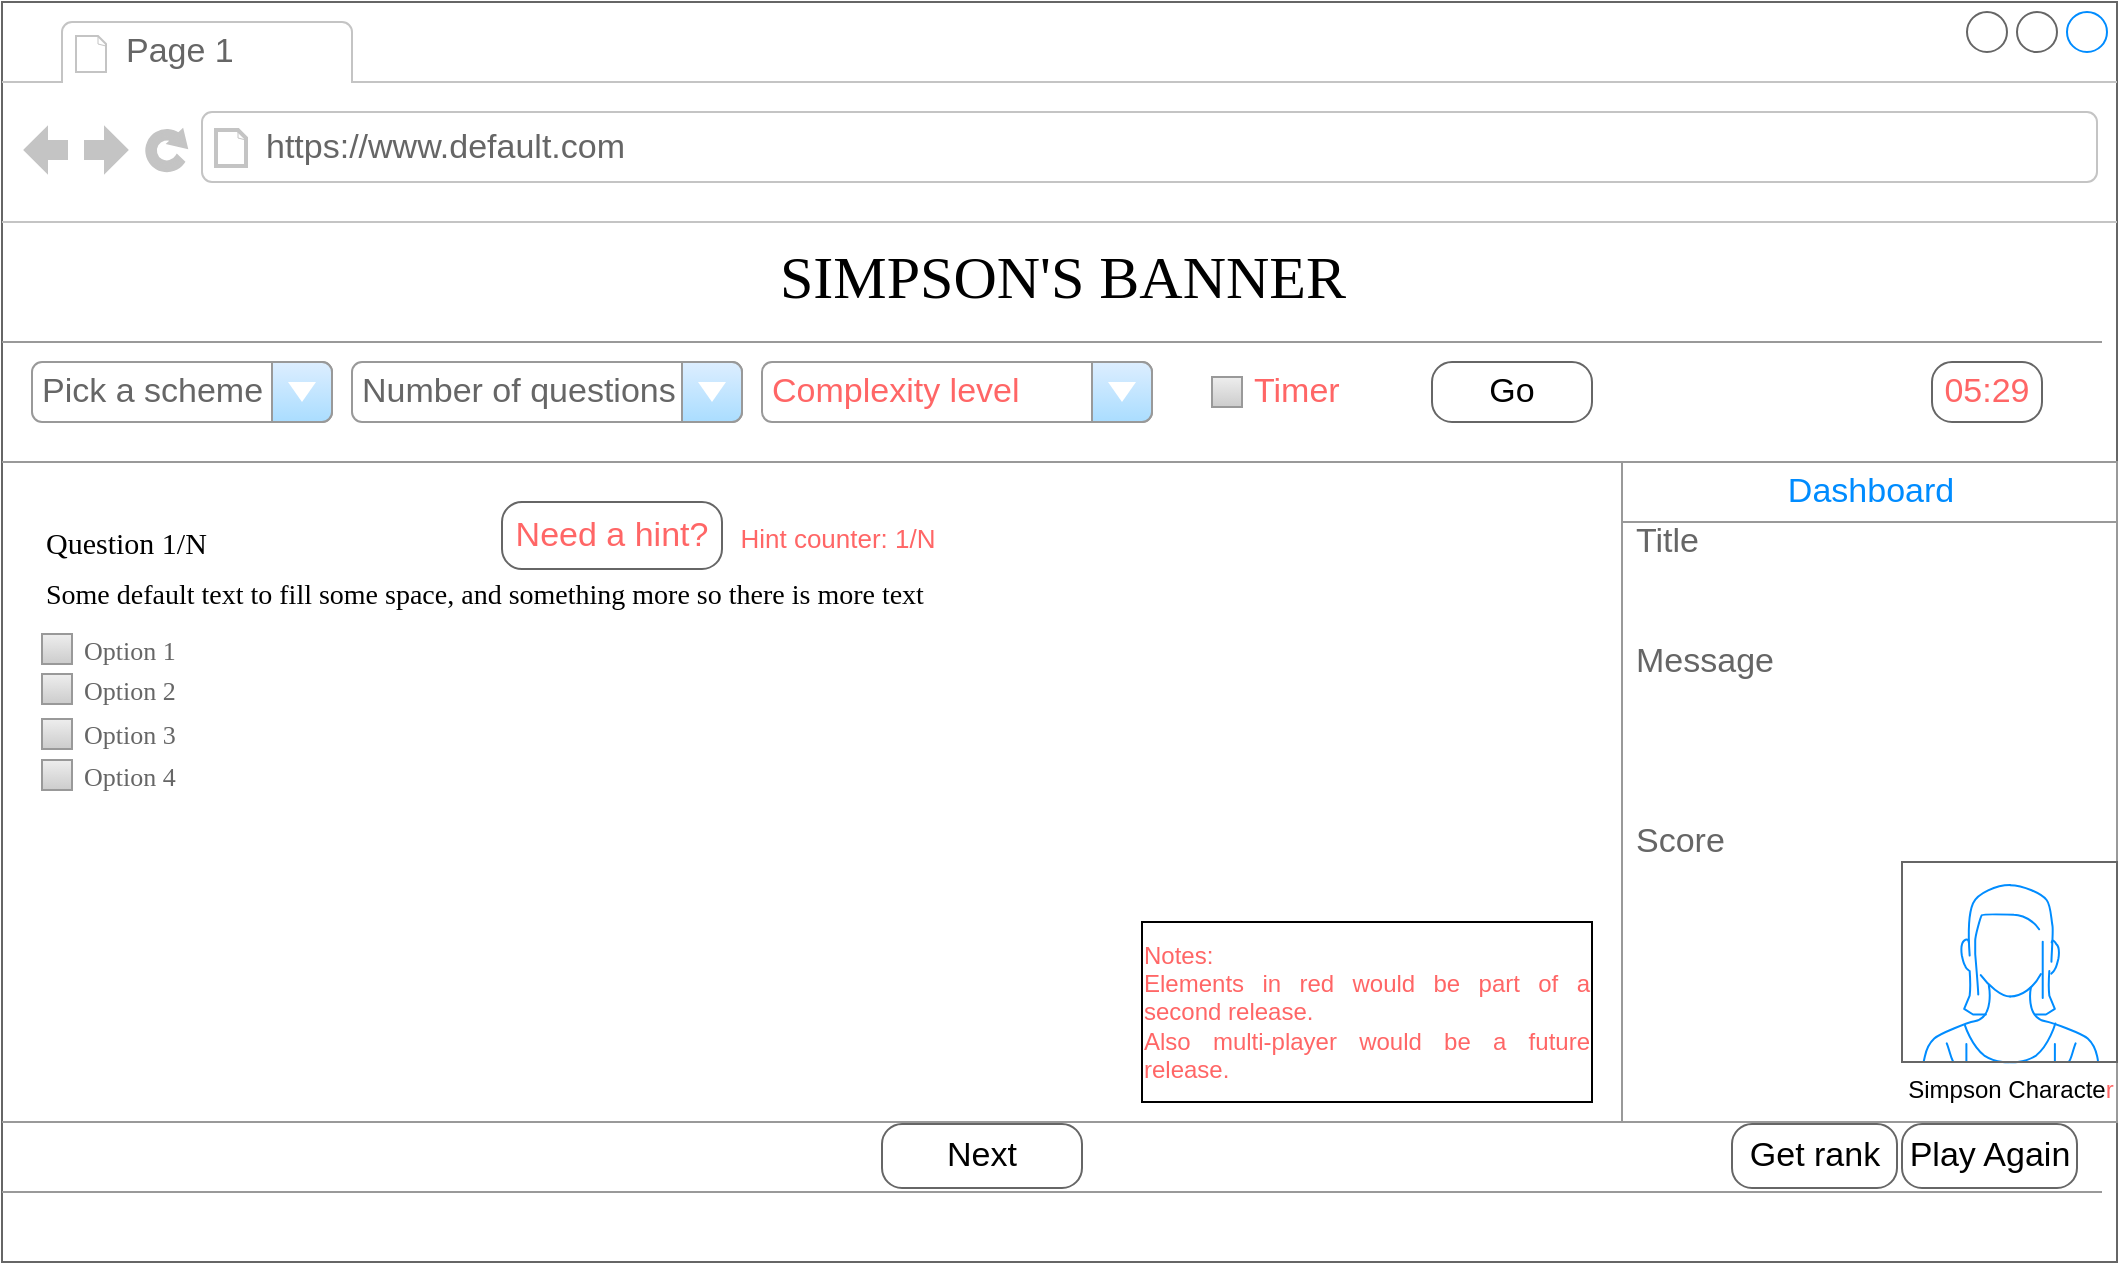 <mxfile version="13.4.2" type="device"><diagram name="Page-1" id="2cc2dc42-3aac-f2a9-1cec-7a8b7cbee084"><mxGraphModel dx="1564" dy="770" grid="1" gridSize="10" guides="1" tooltips="1" connect="1" arrows="1" fold="1" page="1" pageScale="1" pageWidth="1100" pageHeight="850" background="#ffffff" math="0" shadow="0"><root><mxCell id="0"/><mxCell id="1" parent="0"/><mxCell id="7026571954dc6520-1" value="" style="strokeWidth=1;shadow=0;dashed=0;align=center;html=1;shape=mxgraph.mockup.containers.browserWindow;rSize=0;strokeColor=#666666;mainText=,;recursiveResize=0;rounded=0;labelBackgroundColor=none;fontFamily=Verdana;fontSize=12;fontColor=#FF6666;" parent="1" vertex="1"><mxGeometry x="25" y="50" width="1057.5" height="630" as="geometry"/></mxCell><mxCell id="7026571954dc6520-2" value="Page 1" style="strokeWidth=1;shadow=0;dashed=0;align=center;html=1;shape=mxgraph.mockup.containers.anchor;fontSize=17;fontColor=#666666;align=left;" parent="7026571954dc6520-1" vertex="1"><mxGeometry x="60" y="12" width="110" height="26" as="geometry"/></mxCell><mxCell id="7026571954dc6520-3" value="https://www.default.com" style="strokeWidth=1;shadow=0;dashed=0;align=center;html=1;shape=mxgraph.mockup.containers.anchor;rSize=0;fontSize=17;fontColor=#666666;align=left;" parent="7026571954dc6520-1" vertex="1"><mxGeometry x="130" y="60" width="250" height="26" as="geometry"/></mxCell><mxCell id="7026571954dc6520-4" value="SIMPSON'S BANNER" style="text;html=1;points=[];align=left;verticalAlign=top;spacingTop=-4;fontSize=30;fontFamily=Verdana" parent="7026571954dc6520-1" vertex="1"><mxGeometry x="387" y="117" width="313" height="48" as="geometry"/></mxCell><mxCell id="7026571954dc6520-11" value="Some default text to fill some space, and&amp;nbsp;&lt;span style=&quot;font-size: 14px;&quot;&gt;something more so there is more text&lt;/span&gt;" style="text;html=1;points=[];align=left;verticalAlign=top;spacingTop=-4;fontSize=14;fontFamily=Verdana;whiteSpace=wrap;" parent="7026571954dc6520-1" vertex="1"><mxGeometry x="20" y="286" width="1010" height="40" as="geometry"/></mxCell><mxCell id="7026571954dc6520-15" value="" style="verticalLabelPosition=bottom;shadow=0;dashed=0;align=center;html=1;verticalAlign=top;strokeWidth=1;shape=mxgraph.mockup.markup.line;strokeColor=#999999;rounded=0;labelBackgroundColor=none;fillColor=#ffffff;fontFamily=Verdana;fontSize=12;fontColor=#000000;" parent="7026571954dc6520-1" vertex="1"><mxGeometry y="160" width="1050" height="20" as="geometry"/></mxCell><mxCell id="7026571954dc6520-16" value="Question 1/N" style="text;html=1;points=[];align=left;verticalAlign=top;spacingTop=-4;fontSize=15;fontFamily=Verdana" parent="7026571954dc6520-1" vertex="1"><mxGeometry x="20" y="259" width="110" height="30" as="geometry"/></mxCell><mxCell id="7026571954dc6520-21" value="" style="verticalLabelPosition=bottom;shadow=0;dashed=0;align=center;html=1;verticalAlign=top;strokeWidth=1;shape=mxgraph.mockup.markup.line;strokeColor=#999999;rounded=0;labelBackgroundColor=none;fillColor=#ffffff;fontFamily=Verdana;fontSize=12;fontColor=#000000;" parent="7026571954dc6520-1" vertex="1"><mxGeometry y="585" width="1050" height="20" as="geometry"/></mxCell><mxCell id="zIs482PQsQxGlkKg1TCB-1" value="Pick a scheme" style="strokeWidth=1;shadow=0;dashed=0;align=center;html=1;shape=mxgraph.mockup.forms.comboBox;strokeColor=#999999;fillColor=#ddeeff;align=left;fillColor2=#aaddff;mainText=;fontColor=#666666;fontSize=17;spacingLeft=3;" parent="7026571954dc6520-1" vertex="1"><mxGeometry x="15" y="180" width="150" height="30" as="geometry"/></mxCell><mxCell id="zIs482PQsQxGlkKg1TCB-2" value="Number of questions" style="strokeWidth=1;shadow=0;dashed=0;align=center;html=1;shape=mxgraph.mockup.forms.comboBox;strokeColor=#999999;fillColor=#ddeeff;align=left;fillColor2=#aaddff;mainText=;fontColor=#666666;fontSize=17;spacingLeft=3;" parent="7026571954dc6520-1" vertex="1"><mxGeometry x="175" y="180" width="195" height="30" as="geometry"/></mxCell><mxCell id="zIs482PQsQxGlkKg1TCB-4" value="Timer" style="strokeWidth=1;shadow=0;dashed=0;align=center;html=1;shape=mxgraph.mockup.forms.rrect;rSize=0;fillColor=#eeeeee;strokeColor=#999999;gradientColor=#cccccc;align=left;spacingLeft=4;fontSize=17;labelPosition=right;fontColor=#FF6666;" parent="7026571954dc6520-1" vertex="1"><mxGeometry x="605" y="187.5" width="15" height="15" as="geometry"/></mxCell><mxCell id="zIs482PQsQxGlkKg1TCB-7" value="Go" style="strokeWidth=1;shadow=0;dashed=0;align=center;html=1;shape=mxgraph.mockup.buttons.button;strokeColor=#666666;mainText=;buttonStyle=round;fontSize=17;fontStyle=0;fillColor=none;whiteSpace=wrap;rounded=0;labelBackgroundColor=none;" parent="7026571954dc6520-1" vertex="1"><mxGeometry x="715" y="180" width="80" height="30" as="geometry"/></mxCell><mxCell id="zIs482PQsQxGlkKg1TCB-9" value="05:29" style="strokeWidth=1;shadow=0;dashed=0;align=center;html=1;shape=mxgraph.mockup.buttons.button;strokeColor=#666666;mainText=;buttonStyle=round;fontSize=17;fontStyle=0;fillColor=none;whiteSpace=wrap;rounded=0;labelBackgroundColor=none;fontColor=#FF6666;" parent="7026571954dc6520-1" vertex="1"><mxGeometry x="965" y="180" width="55" height="30" as="geometry"/></mxCell><mxCell id="zIs482PQsQxGlkKg1TCB-10" value="" style="verticalLabelPosition=bottom;shadow=0;dashed=0;align=center;html=1;verticalAlign=top;strokeWidth=1;shape=mxgraph.mockup.markup.line;strokeColor=#999999;rounded=0;labelBackgroundColor=none;fillColor=#ffffff;fontFamily=Verdana;fontSize=12;fontColor=#000000;" parent="7026571954dc6520-1" vertex="1"><mxGeometry y="220" width="1050" height="20" as="geometry"/></mxCell><mxCell id="zIs482PQsQxGlkKg1TCB-28" value="Option 1" style="strokeWidth=1;shadow=0;dashed=0;align=center;html=1;shape=mxgraph.mockup.forms.rrect;rSize=0;fillColor=#eeeeee;strokeColor=#999999;gradientColor=#cccccc;align=left;spacingLeft=4;fontSize=13;fontColor=#666666;labelPosition=right;fontFamily=Verdana;" parent="7026571954dc6520-1" vertex="1"><mxGeometry x="20" y="316" width="15" height="15" as="geometry"/></mxCell><mxCell id="zIs482PQsQxGlkKg1TCB-33" value="Option 2" style="strokeWidth=1;shadow=0;dashed=0;align=center;html=1;shape=mxgraph.mockup.forms.rrect;rSize=0;fillColor=#eeeeee;strokeColor=#999999;gradientColor=#cccccc;align=left;spacingLeft=4;fontSize=13;fontColor=#666666;labelPosition=right;fontFamily=Verdana;" parent="7026571954dc6520-1" vertex="1"><mxGeometry x="20" y="336" width="15" height="15" as="geometry"/></mxCell><mxCell id="zIs482PQsQxGlkKg1TCB-34" value="Option 3" style="strokeWidth=1;shadow=0;dashed=0;align=center;html=1;shape=mxgraph.mockup.forms.rrect;rSize=0;fillColor=#eeeeee;strokeColor=#999999;gradientColor=#cccccc;align=left;spacingLeft=4;fontSize=13;fontColor=#666666;labelPosition=right;fontFamily=Verdana;" parent="7026571954dc6520-1" vertex="1"><mxGeometry x="20" y="358.5" width="15" height="15" as="geometry"/></mxCell><mxCell id="zIs482PQsQxGlkKg1TCB-36" value="Option 4" style="strokeWidth=1;shadow=0;dashed=0;align=center;html=1;shape=mxgraph.mockup.forms.rrect;rSize=0;fillColor=#eeeeee;strokeColor=#999999;gradientColor=#cccccc;align=left;spacingLeft=4;fontSize=13;fontColor=#666666;labelPosition=right;fontFamily=Verdana;" parent="7026571954dc6520-1" vertex="1"><mxGeometry x="20" y="379" width="15" height="15" as="geometry"/></mxCell><mxCell id="zIs482PQsQxGlkKg1TCB-37" value="Need a hint?" style="strokeWidth=1;shadow=0;dashed=0;align=center;html=1;shape=mxgraph.mockup.buttons.button;strokeColor=#666666;mainText=;buttonStyle=round;fontSize=17;fontStyle=0;fillColor=none;whiteSpace=wrap;rounded=0;labelBackgroundColor=none;fontColor=#FF6666;" parent="7026571954dc6520-1" vertex="1"><mxGeometry x="250" y="250" width="110" height="33.5" as="geometry"/></mxCell><mxCell id="TktjblVwOJm42rVXg28R-1" value="Hint counter: 1/N" style="rounded=0;whiteSpace=wrap;html=1;fontSize=13;strokeColor=none;fontColor=#FF6666;" parent="7026571954dc6520-1" vertex="1"><mxGeometry x="366" y="257" width="104" height="21" as="geometry"/></mxCell><mxCell id="TktjblVwOJm42rVXg28R-8" value="" style="verticalLabelPosition=bottom;shadow=0;dashed=0;align=center;html=1;verticalAlign=top;strokeWidth=1;shape=mxgraph.mockup.markup.line;strokeColor=#999999;rounded=0;labelBackgroundColor=none;fillColor=#ffffff;fontFamily=Verdana;fontSize=12;fontColor=#000000;" parent="7026571954dc6520-1" vertex="1"><mxGeometry y="550" width="1050" height="20" as="geometry"/></mxCell><mxCell id="TktjblVwOJm42rVXg28R-9" value="Next" style="strokeWidth=1;shadow=0;dashed=0;align=center;html=1;shape=mxgraph.mockup.buttons.button;strokeColor=#666666;mainText=;buttonStyle=round;fontSize=17;fontStyle=0;fillColor=none;whiteSpace=wrap;rounded=0;labelBackgroundColor=none;" parent="7026571954dc6520-1" vertex="1"><mxGeometry x="440" y="561" width="100" height="32" as="geometry"/></mxCell><mxCell id="TktjblVwOJm42rVXg28R-10" value="Get rank" style="strokeWidth=1;shadow=0;dashed=0;align=center;html=1;shape=mxgraph.mockup.buttons.button;strokeColor=#666666;mainText=;buttonStyle=round;fontSize=17;fontStyle=0;fillColor=none;whiteSpace=wrap;rounded=0;labelBackgroundColor=none;" parent="7026571954dc6520-1" vertex="1"><mxGeometry x="865" y="561" width="82.5" height="32" as="geometry"/></mxCell><mxCell id="TktjblVwOJm42rVXg28R-11" value="Play Again" style="strokeWidth=1;shadow=0;dashed=0;align=center;html=1;shape=mxgraph.mockup.buttons.button;strokeColor=#666666;mainText=;buttonStyle=round;fontSize=17;fontStyle=0;fillColor=none;whiteSpace=wrap;rounded=0;labelBackgroundColor=none;" parent="7026571954dc6520-1" vertex="1"><mxGeometry x="950" y="561" width="87.5" height="32" as="geometry"/></mxCell><mxCell id="TktjblVwOJm42rVXg28R-15" value="" style="strokeWidth=1;shadow=0;dashed=0;align=center;html=1;shape=mxgraph.mockup.forms.rrect;rSize=0;strokeColor=#999999;fillColor=#ffffff;fontSize=14;" parent="7026571954dc6520-1" vertex="1"><mxGeometry x="810" y="230" width="247.5" height="330" as="geometry"/></mxCell><mxCell id="TktjblVwOJm42rVXg28R-16" value="Dashboard" style="strokeWidth=1;shadow=0;dashed=0;align=center;html=1;shape=mxgraph.mockup.forms.rrect;rSize=0;strokeColor=#999999;fontColor=#008cff;fontSize=17;fillColor=#ffffff;resizeWidth=1;" parent="TktjblVwOJm42rVXg28R-15" vertex="1"><mxGeometry width="247.5" height="30" relative="1" as="geometry"/></mxCell><mxCell id="TktjblVwOJm42rVXg28R-17" value="Title" style="strokeWidth=1;shadow=0;dashed=0;align=center;html=1;shape=mxgraph.mockup.forms.anchor;fontSize=17;fontColor=#666666;align=left;spacingLeft=5;resizeWidth=1;labelPosition=center;verticalLabelPosition=middle;verticalAlign=middle;" parent="TktjblVwOJm42rVXg28R-15" vertex="1"><mxGeometry width="240" height="20" relative="1" as="geometry"><mxPoint y="30" as="offset"/></mxGeometry></mxCell><mxCell id="TktjblVwOJm42rVXg28R-18" value="Message" style="strokeWidth=1;shadow=0;dashed=0;align=center;html=1;shape=mxgraph.mockup.forms.anchor;fontSize=17;fontColor=#666666;align=left;spacingLeft=5;resizeWidth=1;" parent="TktjblVwOJm42rVXg28R-15" vertex="1"><mxGeometry width="247.5" height="20" relative="1" as="geometry"><mxPoint y="90" as="offset"/></mxGeometry></mxCell><mxCell id="TktjblVwOJm42rVXg28R-20" value="" style="strokeWidth=1;shadow=0;dashed=0;align=center;html=1;shape=mxgraph.mockup.forms.anchor;fontSize=17;fontColor=#666666;align=left;spacingLeft=5;resizeWidth=1;" parent="TktjblVwOJm42rVXg28R-15" vertex="1"><mxGeometry width="247.5" height="20" relative="1" as="geometry"><mxPoint y="90" as="offset"/></mxGeometry></mxCell><mxCell id="dhin0iooSPraWQfJXtH7-1" value="Score" style="strokeWidth=1;shadow=0;dashed=0;align=center;html=1;shape=mxgraph.mockup.forms.anchor;fontSize=17;fontColor=#666666;align=left;spacingLeft=5;resizeWidth=1;" vertex="1" parent="TktjblVwOJm42rVXg28R-15"><mxGeometry y="180" width="247.5" height="20" as="geometry"/></mxCell><mxCell id="dhin0iooSPraWQfJXtH7-2" value="&lt;font color=&quot;#000000&quot;&gt;Simpson Characte&lt;/font&gt;r" style="verticalLabelPosition=bottom;shadow=0;dashed=0;align=center;html=1;verticalAlign=top;strokeWidth=1;shape=mxgraph.mockup.containers.userFemale;strokeColor=#666666;strokeColor2=#008cff;fontColor=#FF6666;" vertex="1" parent="TktjblVwOJm42rVXg28R-15"><mxGeometry x="140" y="200" width="107.5" height="100" as="geometry"/></mxCell><mxCell id="dhin0iooSPraWQfJXtH7-3" value="Complexity level" style="strokeWidth=1;shadow=0;dashed=0;align=center;html=1;shape=mxgraph.mockup.forms.comboBox;strokeColor=#999999;fillColor=#ddeeff;align=left;fillColor2=#aaddff;mainText=;fontSize=17;spacingLeft=3;fontColor=#FF6666;" vertex="1" parent="7026571954dc6520-1"><mxGeometry x="380" y="180" width="195" height="30" as="geometry"/></mxCell><mxCell id="dhin0iooSPraWQfJXtH7-4" value="&lt;div style=&quot;text-align: justify&quot;&gt;&lt;span&gt;Notes:&lt;/span&gt;&lt;/div&gt;&lt;div style=&quot;text-align: justify&quot;&gt;&lt;span&gt;Elements in red would be part of a second release.&lt;/span&gt;&lt;/div&gt;&lt;div style=&quot;text-align: justify&quot;&gt;&lt;span&gt;Also multi-player would be a future release.&lt;/span&gt;&lt;/div&gt;" style="rounded=0;whiteSpace=wrap;html=1;fontColor=#FF6666;align=center;" vertex="1" parent="7026571954dc6520-1"><mxGeometry x="570" y="460" width="225" height="90" as="geometry"/></mxCell></root></mxGraphModel></diagram></mxfile>